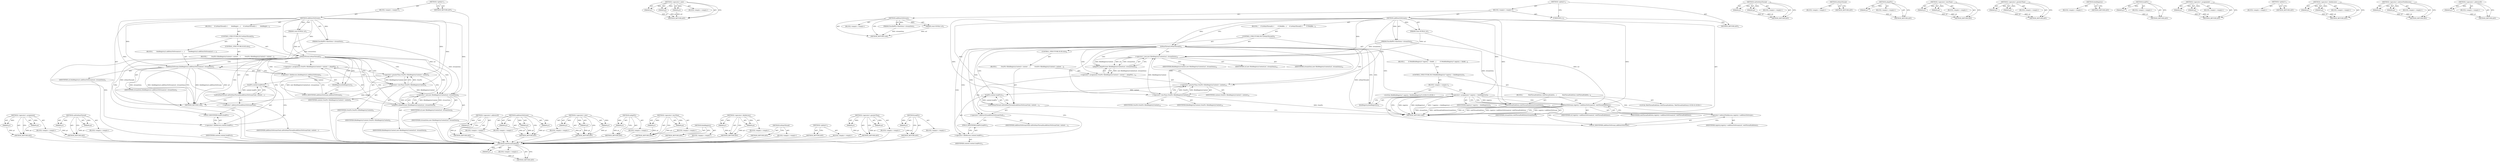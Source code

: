 digraph "&lt;operator&gt;.addressOf" {
vulnerable_79 [label=<(METHOD,&lt;operator&gt;.assignment)>];
vulnerable_80 [label=<(PARAM,p1)>];
vulnerable_81 [label=<(PARAM,p2)>];
vulnerable_82 [label=<(BLOCK,&lt;empty&gt;,&lt;empty&gt;)>];
vulnerable_83 [label=<(METHOD_RETURN,ANY)>];
vulnerable_104 [label=<(METHOD,callOnMainThread)>];
vulnerable_105 [label=<(PARAM,p1)>];
vulnerable_106 [label=<(PARAM,p2)>];
vulnerable_107 [label=<(BLOCK,&lt;empty&gt;,&lt;empty&gt;)>];
vulnerable_108 [label=<(METHOD_RETURN,ANY)>];
vulnerable_6 [label=<(METHOD,&lt;global&gt;)<SUB>1</SUB>>];
vulnerable_7 [label=<(BLOCK,&lt;empty&gt;,&lt;empty&gt;)<SUB>1</SUB>>];
vulnerable_8 [label=<(METHOD,addDataToStream)<SUB>1</SUB>>];
vulnerable_9 [label=<(PARAM,const KURL&amp; url)<SUB>1</SUB>>];
vulnerable_10 [label=<(PARAM,PassRefPtr&lt;RawData&gt; streamData)<SUB>1</SUB>>];
vulnerable_11 [label=<(BLOCK,{
     if (isMainThread()) {
        blobRegist...,{
     if (isMainThread()) {
        blobRegist...)<SUB>2</SUB>>];
vulnerable_12 [label=<(CONTROL_STRUCTURE,IF,if (isMainThread()))<SUB>3</SUB>>];
vulnerable_13 [label=<(isMainThread,isMainThread())<SUB>3</SUB>>];
vulnerable_14 [label=<(BLOCK,{
        blobRegistry().addDataToStream(url, s...,{
        blobRegistry().addDataToStream(url, s...)<SUB>3</SUB>>];
vulnerable_15 [label=<(addDataToStream,blobRegistry().addDataToStream(url, streamData))<SUB>4</SUB>>];
vulnerable_16 [label=<(&lt;operator&gt;.fieldAccess,blobRegistry().addDataToStream)<SUB>4</SUB>>];
vulnerable_17 [label=<(blobRegistry,blobRegistry())<SUB>4</SUB>>];
vulnerable_18 [label=<(FIELD_IDENTIFIER,addDataToStream,addDataToStream)<SUB>4</SUB>>];
vulnerable_19 [label=<(IDENTIFIER,url,blobRegistry().addDataToStream(url, streamData))<SUB>4</SUB>>];
vulnerable_20 [label=<(IDENTIFIER,streamData,blobRegistry().addDataToStream(url, streamData))<SUB>4</SUB>>];
vulnerable_21 [label=<(CONTROL_STRUCTURE,ELSE,else)<SUB>5</SUB>>];
vulnerable_22 [label=<(BLOCK,{
         OwnPtr&lt;BlobRegistryContext&gt; context ...,{
         OwnPtr&lt;BlobRegistryContext&gt; context ...)<SUB>5</SUB>>];
vulnerable_23 [label=<(&lt;operator&gt;.assignment,OwnPtr&lt;BlobRegistryContext&gt; context = adoptPtr(...)<SUB>6</SUB>>];
vulnerable_24 [label=<(&lt;operator&gt;.greaterThan,OwnPtr&lt;BlobRegistryContext&gt; context)<SUB>6</SUB>>];
vulnerable_25 [label=<(&lt;operator&gt;.lessThan,OwnPtr&lt;BlobRegistryContext)<SUB>6</SUB>>];
vulnerable_26 [label=<(IDENTIFIER,OwnPtr,OwnPtr&lt;BlobRegistryContext)<SUB>6</SUB>>];
vulnerable_27 [label=<(IDENTIFIER,BlobRegistryContext,OwnPtr&lt;BlobRegistryContext)<SUB>6</SUB>>];
vulnerable_28 [label=<(IDENTIFIER,context,OwnPtr&lt;BlobRegistryContext&gt; context)<SUB>6</SUB>>];
vulnerable_29 [label=<(adoptPtr,adoptPtr(new BlobRegistryContext(url, streamData)))<SUB>6</SUB>>];
vulnerable_30 [label=<(&lt;operator&gt;.new,new BlobRegistryContext(url, streamData))<SUB>6</SUB>>];
vulnerable_31 [label=<(IDENTIFIER,BlobRegistryContext,new BlobRegistryContext(url, streamData))<SUB>6</SUB>>];
vulnerable_32 [label=<(IDENTIFIER,url,new BlobRegistryContext(url, streamData))<SUB>6</SUB>>];
vulnerable_33 [label=<(IDENTIFIER,streamData,new BlobRegistryContext(url, streamData))<SUB>6</SUB>>];
vulnerable_34 [label=<(callOnMainThread,callOnMainThread(&amp;addDataToStreamTask, context....)<SUB>7</SUB>>];
vulnerable_35 [label=<(&lt;operator&gt;.addressOf,&amp;addDataToStreamTask)<SUB>7</SUB>>];
vulnerable_36 [label=<(IDENTIFIER,addDataToStreamTask,callOnMainThread(&amp;addDataToStreamTask, context....)<SUB>7</SUB>>];
vulnerable_37 [label=<(leakPtr,context.leakPtr())<SUB>7</SUB>>];
vulnerable_38 [label=<(&lt;operator&gt;.fieldAccess,context.leakPtr)<SUB>7</SUB>>];
vulnerable_39 [label=<(IDENTIFIER,context,context.leakPtr())<SUB>7</SUB>>];
vulnerable_40 [label=<(FIELD_IDENTIFIER,leakPtr,leakPtr)<SUB>7</SUB>>];
vulnerable_41 [label=<(METHOD_RETURN,void)<SUB>1</SUB>>];
vulnerable_43 [label=<(METHOD_RETURN,ANY)<SUB>1</SUB>>];
vulnerable_109 [label=<(METHOD,&lt;operator&gt;.addressOf)>];
vulnerable_110 [label=<(PARAM,p1)>];
vulnerable_111 [label=<(BLOCK,&lt;empty&gt;,&lt;empty&gt;)>];
vulnerable_112 [label=<(METHOD_RETURN,ANY)>];
vulnerable_65 [label=<(METHOD,addDataToStream)>];
vulnerable_66 [label=<(PARAM,p1)>];
vulnerable_67 [label=<(PARAM,p2)>];
vulnerable_68 [label=<(PARAM,p3)>];
vulnerable_69 [label=<(BLOCK,&lt;empty&gt;,&lt;empty&gt;)>];
vulnerable_70 [label=<(METHOD_RETURN,ANY)>];
vulnerable_98 [label=<(METHOD,&lt;operator&gt;.new)>];
vulnerable_99 [label=<(PARAM,p1)>];
vulnerable_100 [label=<(PARAM,p2)>];
vulnerable_101 [label=<(PARAM,p3)>];
vulnerable_102 [label=<(BLOCK,&lt;empty&gt;,&lt;empty&gt;)>];
vulnerable_103 [label=<(METHOD_RETURN,ANY)>];
vulnerable_94 [label=<(METHOD,adoptPtr)>];
vulnerable_95 [label=<(PARAM,p1)>];
vulnerable_96 [label=<(BLOCK,&lt;empty&gt;,&lt;empty&gt;)>];
vulnerable_97 [label=<(METHOD_RETURN,ANY)>];
vulnerable_89 [label=<(METHOD,&lt;operator&gt;.lessThan)>];
vulnerable_90 [label=<(PARAM,p1)>];
vulnerable_91 [label=<(PARAM,p2)>];
vulnerable_92 [label=<(BLOCK,&lt;empty&gt;,&lt;empty&gt;)>];
vulnerable_93 [label=<(METHOD_RETURN,ANY)>];
vulnerable_76 [label=<(METHOD,blobRegistry)>];
vulnerable_77 [label=<(BLOCK,&lt;empty&gt;,&lt;empty&gt;)>];
vulnerable_78 [label=<(METHOD_RETURN,ANY)>];
vulnerable_71 [label=<(METHOD,&lt;operator&gt;.fieldAccess)>];
vulnerable_72 [label=<(PARAM,p1)>];
vulnerable_73 [label=<(PARAM,p2)>];
vulnerable_74 [label=<(BLOCK,&lt;empty&gt;,&lt;empty&gt;)>];
vulnerable_75 [label=<(METHOD_RETURN,ANY)>];
vulnerable_62 [label=<(METHOD,isMainThread)>];
vulnerable_63 [label=<(BLOCK,&lt;empty&gt;,&lt;empty&gt;)>];
vulnerable_64 [label=<(METHOD_RETURN,ANY)>];
vulnerable_56 [label=<(METHOD,&lt;global&gt;)<SUB>1</SUB>>];
vulnerable_57 [label=<(BLOCK,&lt;empty&gt;,&lt;empty&gt;)>];
vulnerable_58 [label=<(METHOD_RETURN,ANY)>];
vulnerable_84 [label=<(METHOD,&lt;operator&gt;.greaterThan)>];
vulnerable_85 [label=<(PARAM,p1)>];
vulnerable_86 [label=<(PARAM,p2)>];
vulnerable_87 [label=<(BLOCK,&lt;empty&gt;,&lt;empty&gt;)>];
vulnerable_88 [label=<(METHOD_RETURN,ANY)>];
vulnerable_113 [label=<(METHOD,leakPtr)>];
vulnerable_114 [label=<(PARAM,p1)>];
vulnerable_115 [label=<(BLOCK,&lt;empty&gt;,&lt;empty&gt;)>];
vulnerable_116 [label=<(METHOD_RETURN,ANY)>];
fixed_94 [label=<(METHOD,webThreadSafeData)>];
fixed_95 [label=<(PARAM,p1)>];
fixed_96 [label=<(BLOCK,&lt;empty&gt;,&lt;empty&gt;)>];
fixed_97 [label=<(METHOD_RETURN,ANY)>];
fixed_117 [label=<(METHOD,&lt;operator&gt;.new)>];
fixed_118 [label=<(PARAM,p1)>];
fixed_119 [label=<(PARAM,p2)>];
fixed_120 [label=<(PARAM,p3)>];
fixed_121 [label=<(BLOCK,&lt;empty&gt;,&lt;empty&gt;)>];
fixed_122 [label=<(METHOD_RETURN,ANY)>];
fixed_6 [label=<(METHOD,&lt;global&gt;)<SUB>1</SUB>>];
fixed_7 [label=<(BLOCK,&lt;empty&gt;,&lt;empty&gt;)<SUB>1</SUB>>];
fixed_8 [label=<(METHOD,addDataToStream)<SUB>1</SUB>>];
fixed_9 [label=<(PARAM,const KURL&amp; url)<SUB>1</SUB>>];
fixed_10 [label=<(PARAM,PassRefPtr&lt;RawData&gt; streamData)<SUB>1</SUB>>];
fixed_11 [label=<(BLOCK,&lt;empty&gt;,&lt;empty&gt;)>];
fixed_12 [label=<(METHOD_RETURN,void)<SUB>1</SUB>>];
fixed_14 [label=<(UNKNOWN,),))<SUB>1</SUB>>];
fixed_15 [label=<(METHOD,addDataToStream)<SUB>2</SUB>>];
fixed_16 [label=<(PARAM,const KURL&amp; url)<SUB>2</SUB>>];
fixed_17 [label=<(PARAM,PassRefPtr&lt;RawData&gt; streamData)<SUB>2</SUB>>];
fixed_18 [label=<(BLOCK,{
     if (isMainThread()) {
        if (WebBlo...,{
     if (isMainThread()) {
        if (WebBlo...)<SUB>3</SUB>>];
fixed_19 [label=<(CONTROL_STRUCTURE,IF,if (isMainThread()))<SUB>4</SUB>>];
fixed_20 [label=<(isMainThread,isMainThread())<SUB>4</SUB>>];
fixed_21 [label=<(BLOCK,{
        if (WebBlobRegistry* registry = blobR...,{
        if (WebBlobRegistry* registry = blobR...)<SUB>4</SUB>>];
fixed_22 [label=<(CONTROL_STRUCTURE,IF,if (WebBlobRegistry* registry = blobRegistry()))<SUB>5</SUB>>];
fixed_23 [label=<(BLOCK,&lt;empty&gt;,&lt;empty&gt;)<SUB>5</SUB>>];
fixed_24 [label="<(LOCAL,WebBlobRegistry* registry: WebBlobRegistry*)<SUB>5</SUB>>"];
fixed_25 [label=<(&lt;operator&gt;.assignment,* registry = blobRegistry())<SUB>5</SUB>>];
fixed_26 [label=<(IDENTIFIER,registry,* registry = blobRegistry())<SUB>5</SUB>>];
fixed_27 [label=<(blobRegistry,blobRegistry())<SUB>5</SUB>>];
fixed_28 [label=<(BLOCK,{
            WebThreadSafeData webThreadSafeDa...,{
            WebThreadSafeData webThreadSafeDa...)<SUB>5</SUB>>];
fixed_29 [label="<(LOCAL,WebThreadSafeData webThreadSafeData: WebThreadSafeData)<SUB>6</SUB>>"];
fixed_30 [label=<(webThreadSafeData,webThreadSafeData(streamData))<SUB>6</SUB>>];
fixed_31 [label=<(IDENTIFIER,streamData,webThreadSafeData(streamData))<SUB>6</SUB>>];
fixed_32 [label=<(addDataToStream,registry-&gt;addDataToStream(url, webThreadSafeData))<SUB>7</SUB>>];
fixed_33 [label=<(&lt;operator&gt;.indirectFieldAccess,registry-&gt;addDataToStream)<SUB>7</SUB>>];
fixed_34 [label=<(IDENTIFIER,registry,registry-&gt;addDataToStream(url, webThreadSafeData))<SUB>7</SUB>>];
fixed_35 [label=<(FIELD_IDENTIFIER,addDataToStream,addDataToStream)<SUB>7</SUB>>];
fixed_36 [label=<(IDENTIFIER,url,registry-&gt;addDataToStream(url, webThreadSafeData))<SUB>7</SUB>>];
fixed_37 [label=<(IDENTIFIER,webThreadSafeData,registry-&gt;addDataToStream(url, webThreadSafeData))<SUB>7</SUB>>];
fixed_38 [label=<(CONTROL_STRUCTURE,ELSE,else)<SUB>9</SUB>>];
fixed_39 [label=<(BLOCK,{
         OwnPtr&lt;BlobRegistryContext&gt; context ...,{
         OwnPtr&lt;BlobRegistryContext&gt; context ...)<SUB>9</SUB>>];
fixed_40 [label=<(&lt;operator&gt;.assignment,OwnPtr&lt;BlobRegistryContext&gt; context = adoptPtr(...)<SUB>10</SUB>>];
fixed_41 [label=<(&lt;operator&gt;.greaterThan,OwnPtr&lt;BlobRegistryContext&gt; context)<SUB>10</SUB>>];
fixed_42 [label=<(&lt;operator&gt;.lessThan,OwnPtr&lt;BlobRegistryContext)<SUB>10</SUB>>];
fixed_43 [label=<(IDENTIFIER,OwnPtr,OwnPtr&lt;BlobRegistryContext)<SUB>10</SUB>>];
fixed_44 [label=<(IDENTIFIER,BlobRegistryContext,OwnPtr&lt;BlobRegistryContext)<SUB>10</SUB>>];
fixed_45 [label=<(IDENTIFIER,context,OwnPtr&lt;BlobRegistryContext&gt; context)<SUB>10</SUB>>];
fixed_46 [label=<(adoptPtr,adoptPtr(new BlobRegistryContext(url, streamData)))<SUB>10</SUB>>];
fixed_47 [label=<(&lt;operator&gt;.new,new BlobRegistryContext(url, streamData))<SUB>10</SUB>>];
fixed_48 [label=<(IDENTIFIER,BlobRegistryContext,new BlobRegistryContext(url, streamData))<SUB>10</SUB>>];
fixed_49 [label=<(IDENTIFIER,url,new BlobRegistryContext(url, streamData))<SUB>10</SUB>>];
fixed_50 [label=<(IDENTIFIER,streamData,new BlobRegistryContext(url, streamData))<SUB>10</SUB>>];
fixed_51 [label=<(callOnMainThread,callOnMainThread(&amp;addDataToStreamTask, context....)<SUB>11</SUB>>];
fixed_52 [label=<(&lt;operator&gt;.addressOf,&amp;addDataToStreamTask)<SUB>11</SUB>>];
fixed_53 [label=<(IDENTIFIER,addDataToStreamTask,callOnMainThread(&amp;addDataToStreamTask, context....)<SUB>11</SUB>>];
fixed_54 [label=<(leakPtr,context.leakPtr())<SUB>11</SUB>>];
fixed_55 [label=<(&lt;operator&gt;.fieldAccess,context.leakPtr)<SUB>11</SUB>>];
fixed_56 [label=<(IDENTIFIER,context,context.leakPtr())<SUB>11</SUB>>];
fixed_57 [label=<(FIELD_IDENTIFIER,leakPtr,leakPtr)<SUB>11</SUB>>];
fixed_58 [label=<(METHOD_RETURN,void)<SUB>2</SUB>>];
fixed_60 [label=<(METHOD_RETURN,ANY)<SUB>1</SUB>>];
fixed_123 [label=<(METHOD,callOnMainThread)>];
fixed_124 [label=<(PARAM,p1)>];
fixed_125 [label=<(PARAM,p2)>];
fixed_126 [label=<(BLOCK,&lt;empty&gt;,&lt;empty&gt;)>];
fixed_127 [label=<(METHOD_RETURN,ANY)>];
fixed_83 [label=<(METHOD,isMainThread)>];
fixed_84 [label=<(BLOCK,&lt;empty&gt;,&lt;empty&gt;)>];
fixed_85 [label=<(METHOD_RETURN,ANY)>];
fixed_113 [label=<(METHOD,adoptPtr)>];
fixed_114 [label=<(PARAM,p1)>];
fixed_115 [label=<(BLOCK,&lt;empty&gt;,&lt;empty&gt;)>];
fixed_116 [label=<(METHOD_RETURN,ANY)>];
fixed_108 [label=<(METHOD,&lt;operator&gt;.lessThan)>];
fixed_109 [label=<(PARAM,p1)>];
fixed_110 [label=<(PARAM,p2)>];
fixed_111 [label=<(BLOCK,&lt;empty&gt;,&lt;empty&gt;)>];
fixed_112 [label=<(METHOD_RETURN,ANY)>];
fixed_103 [label=<(METHOD,&lt;operator&gt;.greaterThan)>];
fixed_104 [label=<(PARAM,p1)>];
fixed_105 [label=<(PARAM,p2)>];
fixed_106 [label=<(BLOCK,&lt;empty&gt;,&lt;empty&gt;)>];
fixed_107 [label=<(METHOD_RETURN,ANY)>];
fixed_91 [label=<(METHOD,blobRegistry)>];
fixed_92 [label=<(BLOCK,&lt;empty&gt;,&lt;empty&gt;)>];
fixed_93 [label=<(METHOD_RETURN,ANY)>];
fixed_132 [label=<(METHOD,leakPtr)>];
fixed_133 [label=<(PARAM,p1)>];
fixed_134 [label=<(BLOCK,&lt;empty&gt;,&lt;empty&gt;)>];
fixed_135 [label=<(METHOD_RETURN,ANY)>];
fixed_86 [label=<(METHOD,&lt;operator&gt;.assignment)>];
fixed_87 [label=<(PARAM,p1)>];
fixed_88 [label=<(PARAM,p2)>];
fixed_89 [label=<(BLOCK,&lt;empty&gt;,&lt;empty&gt;)>];
fixed_90 [label=<(METHOD_RETURN,ANY)>];
fixed_77 [label=<(METHOD,&lt;global&gt;)<SUB>1</SUB>>];
fixed_78 [label=<(BLOCK,&lt;empty&gt;,&lt;empty&gt;)>];
fixed_79 [label=<(METHOD_RETURN,ANY)>];
fixed_136 [label=<(METHOD,&lt;operator&gt;.fieldAccess)>];
fixed_137 [label=<(PARAM,p1)>];
fixed_138 [label=<(PARAM,p2)>];
fixed_139 [label=<(BLOCK,&lt;empty&gt;,&lt;empty&gt;)>];
fixed_140 [label=<(METHOD_RETURN,ANY)>];
fixed_98 [label=<(METHOD,&lt;operator&gt;.indirectFieldAccess)>];
fixed_99 [label=<(PARAM,p1)>];
fixed_100 [label=<(PARAM,p2)>];
fixed_101 [label=<(BLOCK,&lt;empty&gt;,&lt;empty&gt;)>];
fixed_102 [label=<(METHOD_RETURN,ANY)>];
fixed_128 [label=<(METHOD,&lt;operator&gt;.addressOf)>];
fixed_129 [label=<(PARAM,p1)>];
fixed_130 [label=<(BLOCK,&lt;empty&gt;,&lt;empty&gt;)>];
fixed_131 [label=<(METHOD_RETURN,ANY)>];
vulnerable_79 -> vulnerable_80  [key=0, label="AST: "];
vulnerable_79 -> vulnerable_80  [key=1, label="DDG: "];
vulnerable_79 -> vulnerable_82  [key=0, label="AST: "];
vulnerable_79 -> vulnerable_81  [key=0, label="AST: "];
vulnerable_79 -> vulnerable_81  [key=1, label="DDG: "];
vulnerable_79 -> vulnerable_83  [key=0, label="AST: "];
vulnerable_79 -> vulnerable_83  [key=1, label="CFG: "];
vulnerable_80 -> vulnerable_83  [key=0, label="DDG: p1"];
vulnerable_81 -> vulnerable_83  [key=0, label="DDG: p2"];
vulnerable_82 -> fixed_94  [key=0];
vulnerable_83 -> fixed_94  [key=0];
vulnerable_104 -> vulnerable_105  [key=0, label="AST: "];
vulnerable_104 -> vulnerable_105  [key=1, label="DDG: "];
vulnerable_104 -> vulnerable_107  [key=0, label="AST: "];
vulnerable_104 -> vulnerable_106  [key=0, label="AST: "];
vulnerable_104 -> vulnerable_106  [key=1, label="DDG: "];
vulnerable_104 -> vulnerable_108  [key=0, label="AST: "];
vulnerable_104 -> vulnerable_108  [key=1, label="CFG: "];
vulnerable_105 -> vulnerable_108  [key=0, label="DDG: p1"];
vulnerable_106 -> vulnerable_108  [key=0, label="DDG: p2"];
vulnerable_107 -> fixed_94  [key=0];
vulnerable_108 -> fixed_94  [key=0];
vulnerable_6 -> vulnerable_7  [key=0, label="AST: "];
vulnerable_6 -> vulnerable_43  [key=0, label="AST: "];
vulnerable_6 -> vulnerable_43  [key=1, label="CFG: "];
vulnerable_7 -> vulnerable_8  [key=0, label="AST: "];
vulnerable_8 -> vulnerable_9  [key=0, label="AST: "];
vulnerable_8 -> vulnerable_9  [key=1, label="DDG: "];
vulnerable_8 -> vulnerable_10  [key=0, label="AST: "];
vulnerable_8 -> vulnerable_10  [key=1, label="DDG: "];
vulnerable_8 -> vulnerable_11  [key=0, label="AST: "];
vulnerable_8 -> vulnerable_41  [key=0, label="AST: "];
vulnerable_8 -> vulnerable_13  [key=0, label="CFG: "];
vulnerable_8 -> vulnerable_13  [key=1, label="DDG: "];
vulnerable_8 -> vulnerable_15  [key=0, label="DDG: "];
vulnerable_8 -> vulnerable_34  [key=0, label="DDG: "];
vulnerable_8 -> vulnerable_24  [key=0, label="DDG: "];
vulnerable_8 -> vulnerable_25  [key=0, label="DDG: "];
vulnerable_8 -> vulnerable_30  [key=0, label="DDG: "];
vulnerable_9 -> vulnerable_15  [key=0, label="DDG: url"];
vulnerable_9 -> vulnerable_30  [key=0, label="DDG: url"];
vulnerable_10 -> vulnerable_15  [key=0, label="DDG: streamData"];
vulnerable_10 -> vulnerable_30  [key=0, label="DDG: streamData"];
vulnerable_11 -> vulnerable_12  [key=0, label="AST: "];
vulnerable_12 -> vulnerable_13  [key=0, label="AST: "];
vulnerable_12 -> vulnerable_14  [key=0, label="AST: "];
vulnerable_12 -> vulnerable_21  [key=0, label="AST: "];
vulnerable_13 -> vulnerable_17  [key=0, label="CFG: "];
vulnerable_13 -> vulnerable_17  [key=1, label="CDG: "];
vulnerable_13 -> vulnerable_25  [key=0, label="CFG: "];
vulnerable_13 -> vulnerable_25  [key=1, label="CDG: "];
vulnerable_13 -> vulnerable_41  [key=0, label="DDG: isMainThread()"];
vulnerable_13 -> vulnerable_24  [key=0, label="CDG: "];
vulnerable_13 -> vulnerable_16  [key=0, label="CDG: "];
vulnerable_13 -> vulnerable_15  [key=0, label="CDG: "];
vulnerable_13 -> vulnerable_30  [key=0, label="CDG: "];
vulnerable_13 -> vulnerable_34  [key=0, label="CDG: "];
vulnerable_13 -> vulnerable_23  [key=0, label="CDG: "];
vulnerable_13 -> vulnerable_37  [key=0, label="CDG: "];
vulnerable_13 -> vulnerable_38  [key=0, label="CDG: "];
vulnerable_13 -> vulnerable_40  [key=0, label="CDG: "];
vulnerable_13 -> vulnerable_29  [key=0, label="CDG: "];
vulnerable_13 -> vulnerable_18  [key=0, label="CDG: "];
vulnerable_13 -> vulnerable_35  [key=0, label="CDG: "];
vulnerable_14 -> vulnerable_15  [key=0, label="AST: "];
vulnerable_15 -> vulnerable_16  [key=0, label="AST: "];
vulnerable_15 -> vulnerable_19  [key=0, label="AST: "];
vulnerable_15 -> vulnerable_20  [key=0, label="AST: "];
vulnerable_15 -> vulnerable_41  [key=0, label="CFG: "];
vulnerable_15 -> vulnerable_41  [key=1, label="DDG: blobRegistry().addDataToStream"];
vulnerable_15 -> vulnerable_41  [key=2, label="DDG: url"];
vulnerable_15 -> vulnerable_41  [key=3, label="DDG: streamData"];
vulnerable_15 -> vulnerable_41  [key=4, label="DDG: blobRegistry().addDataToStream(url, streamData)"];
vulnerable_16 -> vulnerable_17  [key=0, label="AST: "];
vulnerable_16 -> vulnerable_18  [key=0, label="AST: "];
vulnerable_16 -> vulnerable_15  [key=0, label="CFG: "];
vulnerable_17 -> vulnerable_18  [key=0, label="CFG: "];
vulnerable_18 -> vulnerable_16  [key=0, label="CFG: "];
vulnerable_19 -> fixed_94  [key=0];
vulnerable_20 -> fixed_94  [key=0];
vulnerable_21 -> vulnerable_22  [key=0, label="AST: "];
vulnerable_22 -> vulnerable_23  [key=0, label="AST: "];
vulnerable_22 -> vulnerable_34  [key=0, label="AST: "];
vulnerable_23 -> vulnerable_24  [key=0, label="AST: "];
vulnerable_23 -> vulnerable_29  [key=0, label="AST: "];
vulnerable_23 -> vulnerable_35  [key=0, label="CFG: "];
vulnerable_24 -> vulnerable_25  [key=0, label="AST: "];
vulnerable_24 -> vulnerable_28  [key=0, label="AST: "];
vulnerable_24 -> vulnerable_30  [key=0, label="CFG: "];
vulnerable_24 -> vulnerable_37  [key=0, label="DDG: context"];
vulnerable_25 -> vulnerable_26  [key=0, label="AST: "];
vulnerable_25 -> vulnerable_27  [key=0, label="AST: "];
vulnerable_25 -> vulnerable_24  [key=0, label="CFG: "];
vulnerable_25 -> vulnerable_24  [key=1, label="DDG: OwnPtr"];
vulnerable_25 -> vulnerable_24  [key=2, label="DDG: BlobRegistryContext"];
vulnerable_25 -> vulnerable_41  [key=0, label="DDG: OwnPtr"];
vulnerable_25 -> vulnerable_30  [key=0, label="DDG: BlobRegistryContext"];
vulnerable_26 -> fixed_94  [key=0];
vulnerable_27 -> fixed_94  [key=0];
vulnerable_28 -> fixed_94  [key=0];
vulnerable_29 -> vulnerable_30  [key=0, label="AST: "];
vulnerable_29 -> vulnerable_23  [key=0, label="CFG: "];
vulnerable_29 -> vulnerable_23  [key=1, label="DDG: new BlobRegistryContext(url, streamData)"];
vulnerable_30 -> vulnerable_31  [key=0, label="AST: "];
vulnerable_30 -> vulnerable_32  [key=0, label="AST: "];
vulnerable_30 -> vulnerable_33  [key=0, label="AST: "];
vulnerable_30 -> vulnerable_29  [key=0, label="CFG: "];
vulnerable_30 -> vulnerable_29  [key=1, label="DDG: BlobRegistryContext"];
vulnerable_30 -> vulnerable_29  [key=2, label="DDG: url"];
vulnerable_30 -> vulnerable_29  [key=3, label="DDG: streamData"];
vulnerable_31 -> fixed_94  [key=0];
vulnerable_32 -> fixed_94  [key=0];
vulnerable_33 -> fixed_94  [key=0];
vulnerable_34 -> vulnerable_35  [key=0, label="AST: "];
vulnerable_34 -> vulnerable_37  [key=0, label="AST: "];
vulnerable_34 -> vulnerable_41  [key=0, label="CFG: "];
vulnerable_35 -> vulnerable_36  [key=0, label="AST: "];
vulnerable_35 -> vulnerable_40  [key=0, label="CFG: "];
vulnerable_36 -> fixed_94  [key=0];
vulnerable_37 -> vulnerable_38  [key=0, label="AST: "];
vulnerable_37 -> vulnerable_34  [key=0, label="CFG: "];
vulnerable_37 -> vulnerable_34  [key=1, label="DDG: context.leakPtr"];
vulnerable_38 -> vulnerable_39  [key=0, label="AST: "];
vulnerable_38 -> vulnerable_40  [key=0, label="AST: "];
vulnerable_38 -> vulnerable_37  [key=0, label="CFG: "];
vulnerable_39 -> fixed_94  [key=0];
vulnerable_40 -> vulnerable_38  [key=0, label="CFG: "];
vulnerable_41 -> fixed_94  [key=0];
vulnerable_43 -> fixed_94  [key=0];
vulnerable_109 -> vulnerable_110  [key=0, label="AST: "];
vulnerable_109 -> vulnerable_110  [key=1, label="DDG: "];
vulnerable_109 -> vulnerable_111  [key=0, label="AST: "];
vulnerable_109 -> vulnerable_112  [key=0, label="AST: "];
vulnerable_109 -> vulnerable_112  [key=1, label="CFG: "];
vulnerable_110 -> vulnerable_112  [key=0, label="DDG: p1"];
vulnerable_111 -> fixed_94  [key=0];
vulnerable_112 -> fixed_94  [key=0];
vulnerable_65 -> vulnerable_66  [key=0, label="AST: "];
vulnerable_65 -> vulnerable_66  [key=1, label="DDG: "];
vulnerable_65 -> vulnerable_69  [key=0, label="AST: "];
vulnerable_65 -> vulnerable_67  [key=0, label="AST: "];
vulnerable_65 -> vulnerable_67  [key=1, label="DDG: "];
vulnerable_65 -> vulnerable_70  [key=0, label="AST: "];
vulnerable_65 -> vulnerable_70  [key=1, label="CFG: "];
vulnerable_65 -> vulnerable_68  [key=0, label="AST: "];
vulnerable_65 -> vulnerable_68  [key=1, label="DDG: "];
vulnerable_66 -> vulnerable_70  [key=0, label="DDG: p1"];
vulnerable_67 -> vulnerable_70  [key=0, label="DDG: p2"];
vulnerable_68 -> vulnerable_70  [key=0, label="DDG: p3"];
vulnerable_69 -> fixed_94  [key=0];
vulnerable_70 -> fixed_94  [key=0];
vulnerable_98 -> vulnerable_99  [key=0, label="AST: "];
vulnerable_98 -> vulnerable_99  [key=1, label="DDG: "];
vulnerable_98 -> vulnerable_102  [key=0, label="AST: "];
vulnerable_98 -> vulnerable_100  [key=0, label="AST: "];
vulnerable_98 -> vulnerable_100  [key=1, label="DDG: "];
vulnerable_98 -> vulnerable_103  [key=0, label="AST: "];
vulnerable_98 -> vulnerable_103  [key=1, label="CFG: "];
vulnerable_98 -> vulnerable_101  [key=0, label="AST: "];
vulnerable_98 -> vulnerable_101  [key=1, label="DDG: "];
vulnerable_99 -> vulnerable_103  [key=0, label="DDG: p1"];
vulnerable_100 -> vulnerable_103  [key=0, label="DDG: p2"];
vulnerable_101 -> vulnerable_103  [key=0, label="DDG: p3"];
vulnerable_102 -> fixed_94  [key=0];
vulnerable_103 -> fixed_94  [key=0];
vulnerable_94 -> vulnerable_95  [key=0, label="AST: "];
vulnerable_94 -> vulnerable_95  [key=1, label="DDG: "];
vulnerable_94 -> vulnerable_96  [key=0, label="AST: "];
vulnerable_94 -> vulnerable_97  [key=0, label="AST: "];
vulnerable_94 -> vulnerable_97  [key=1, label="CFG: "];
vulnerable_95 -> vulnerable_97  [key=0, label="DDG: p1"];
vulnerable_96 -> fixed_94  [key=0];
vulnerable_97 -> fixed_94  [key=0];
vulnerable_89 -> vulnerable_90  [key=0, label="AST: "];
vulnerable_89 -> vulnerable_90  [key=1, label="DDG: "];
vulnerable_89 -> vulnerable_92  [key=0, label="AST: "];
vulnerable_89 -> vulnerable_91  [key=0, label="AST: "];
vulnerable_89 -> vulnerable_91  [key=1, label="DDG: "];
vulnerable_89 -> vulnerable_93  [key=0, label="AST: "];
vulnerable_89 -> vulnerable_93  [key=1, label="CFG: "];
vulnerable_90 -> vulnerable_93  [key=0, label="DDG: p1"];
vulnerable_91 -> vulnerable_93  [key=0, label="DDG: p2"];
vulnerable_92 -> fixed_94  [key=0];
vulnerable_93 -> fixed_94  [key=0];
vulnerable_76 -> vulnerable_77  [key=0, label="AST: "];
vulnerable_76 -> vulnerable_78  [key=0, label="AST: "];
vulnerable_76 -> vulnerable_78  [key=1, label="CFG: "];
vulnerable_77 -> fixed_94  [key=0];
vulnerable_78 -> fixed_94  [key=0];
vulnerable_71 -> vulnerable_72  [key=0, label="AST: "];
vulnerable_71 -> vulnerable_72  [key=1, label="DDG: "];
vulnerable_71 -> vulnerable_74  [key=0, label="AST: "];
vulnerable_71 -> vulnerable_73  [key=0, label="AST: "];
vulnerable_71 -> vulnerable_73  [key=1, label="DDG: "];
vulnerable_71 -> vulnerable_75  [key=0, label="AST: "];
vulnerable_71 -> vulnerable_75  [key=1, label="CFG: "];
vulnerable_72 -> vulnerable_75  [key=0, label="DDG: p1"];
vulnerable_73 -> vulnerable_75  [key=0, label="DDG: p2"];
vulnerable_74 -> fixed_94  [key=0];
vulnerable_75 -> fixed_94  [key=0];
vulnerable_62 -> vulnerable_63  [key=0, label="AST: "];
vulnerable_62 -> vulnerable_64  [key=0, label="AST: "];
vulnerable_62 -> vulnerable_64  [key=1, label="CFG: "];
vulnerable_63 -> fixed_94  [key=0];
vulnerable_64 -> fixed_94  [key=0];
vulnerable_56 -> vulnerable_57  [key=0, label="AST: "];
vulnerable_56 -> vulnerable_58  [key=0, label="AST: "];
vulnerable_56 -> vulnerable_58  [key=1, label="CFG: "];
vulnerable_57 -> fixed_94  [key=0];
vulnerable_58 -> fixed_94  [key=0];
vulnerable_84 -> vulnerable_85  [key=0, label="AST: "];
vulnerable_84 -> vulnerable_85  [key=1, label="DDG: "];
vulnerable_84 -> vulnerable_87  [key=0, label="AST: "];
vulnerable_84 -> vulnerable_86  [key=0, label="AST: "];
vulnerable_84 -> vulnerable_86  [key=1, label="DDG: "];
vulnerable_84 -> vulnerable_88  [key=0, label="AST: "];
vulnerable_84 -> vulnerable_88  [key=1, label="CFG: "];
vulnerable_85 -> vulnerable_88  [key=0, label="DDG: p1"];
vulnerable_86 -> vulnerable_88  [key=0, label="DDG: p2"];
vulnerable_87 -> fixed_94  [key=0];
vulnerable_88 -> fixed_94  [key=0];
vulnerable_113 -> vulnerable_114  [key=0, label="AST: "];
vulnerable_113 -> vulnerable_114  [key=1, label="DDG: "];
vulnerable_113 -> vulnerable_115  [key=0, label="AST: "];
vulnerable_113 -> vulnerable_116  [key=0, label="AST: "];
vulnerable_113 -> vulnerable_116  [key=1, label="CFG: "];
vulnerable_114 -> vulnerable_116  [key=0, label="DDG: p1"];
vulnerable_115 -> fixed_94  [key=0];
vulnerable_116 -> fixed_94  [key=0];
fixed_94 -> fixed_95  [key=0, label="AST: "];
fixed_94 -> fixed_95  [key=1, label="DDG: "];
fixed_94 -> fixed_96  [key=0, label="AST: "];
fixed_94 -> fixed_97  [key=0, label="AST: "];
fixed_94 -> fixed_97  [key=1, label="CFG: "];
fixed_95 -> fixed_97  [key=0, label="DDG: p1"];
fixed_117 -> fixed_118  [key=0, label="AST: "];
fixed_117 -> fixed_118  [key=1, label="DDG: "];
fixed_117 -> fixed_121  [key=0, label="AST: "];
fixed_117 -> fixed_119  [key=0, label="AST: "];
fixed_117 -> fixed_119  [key=1, label="DDG: "];
fixed_117 -> fixed_122  [key=0, label="AST: "];
fixed_117 -> fixed_122  [key=1, label="CFG: "];
fixed_117 -> fixed_120  [key=0, label="AST: "];
fixed_117 -> fixed_120  [key=1, label="DDG: "];
fixed_118 -> fixed_122  [key=0, label="DDG: p1"];
fixed_119 -> fixed_122  [key=0, label="DDG: p2"];
fixed_120 -> fixed_122  [key=0, label="DDG: p3"];
fixed_6 -> fixed_7  [key=0, label="AST: "];
fixed_6 -> fixed_60  [key=0, label="AST: "];
fixed_6 -> fixed_14  [key=0, label="CFG: "];
fixed_7 -> fixed_8  [key=0, label="AST: "];
fixed_7 -> fixed_14  [key=0, label="AST: "];
fixed_7 -> fixed_15  [key=0, label="AST: "];
fixed_8 -> fixed_9  [key=0, label="AST: "];
fixed_8 -> fixed_9  [key=1, label="DDG: "];
fixed_8 -> fixed_10  [key=0, label="AST: "];
fixed_8 -> fixed_10  [key=1, label="DDG: "];
fixed_8 -> fixed_11  [key=0, label="AST: "];
fixed_8 -> fixed_12  [key=0, label="AST: "];
fixed_8 -> fixed_12  [key=1, label="CFG: "];
fixed_9 -> fixed_12  [key=0, label="DDG: url"];
fixed_10 -> fixed_12  [key=0, label="DDG: streamData"];
fixed_14 -> fixed_60  [key=0, label="CFG: "];
fixed_15 -> fixed_16  [key=0, label="AST: "];
fixed_15 -> fixed_16  [key=1, label="DDG: "];
fixed_15 -> fixed_17  [key=0, label="AST: "];
fixed_15 -> fixed_17  [key=1, label="DDG: "];
fixed_15 -> fixed_18  [key=0, label="AST: "];
fixed_15 -> fixed_58  [key=0, label="AST: "];
fixed_15 -> fixed_20  [key=0, label="CFG: "];
fixed_15 -> fixed_20  [key=1, label="DDG: "];
fixed_15 -> fixed_25  [key=0, label="DDG: "];
fixed_15 -> fixed_51  [key=0, label="DDG: "];
fixed_15 -> fixed_30  [key=0, label="DDG: "];
fixed_15 -> fixed_32  [key=0, label="DDG: "];
fixed_15 -> fixed_41  [key=0, label="DDG: "];
fixed_15 -> fixed_42  [key=0, label="DDG: "];
fixed_15 -> fixed_47  [key=0, label="DDG: "];
fixed_16 -> fixed_32  [key=0, label="DDG: url"];
fixed_16 -> fixed_47  [key=0, label="DDG: url"];
fixed_17 -> fixed_30  [key=0, label="DDG: streamData"];
fixed_17 -> fixed_47  [key=0, label="DDG: streamData"];
fixed_18 -> fixed_19  [key=0, label="AST: "];
fixed_19 -> fixed_20  [key=0, label="AST: "];
fixed_19 -> fixed_21  [key=0, label="AST: "];
fixed_19 -> fixed_38  [key=0, label="AST: "];
fixed_20 -> fixed_27  [key=0, label="CFG: "];
fixed_20 -> fixed_27  [key=1, label="CDG: "];
fixed_20 -> fixed_42  [key=0, label="CFG: "];
fixed_20 -> fixed_42  [key=1, label="CDG: "];
fixed_20 -> fixed_58  [key=0, label="DDG: isMainThread()"];
fixed_20 -> fixed_47  [key=0, label="CDG: "];
fixed_20 -> fixed_51  [key=0, label="CDG: "];
fixed_20 -> fixed_57  [key=0, label="CDG: "];
fixed_20 -> fixed_52  [key=0, label="CDG: "];
fixed_20 -> fixed_46  [key=0, label="CDG: "];
fixed_20 -> fixed_25  [key=0, label="CDG: "];
fixed_20 -> fixed_41  [key=0, label="CDG: "];
fixed_20 -> fixed_40  [key=0, label="CDG: "];
fixed_20 -> fixed_55  [key=0, label="CDG: "];
fixed_20 -> fixed_54  [key=0, label="CDG: "];
fixed_21 -> fixed_22  [key=0, label="AST: "];
fixed_22 -> fixed_23  [key=0, label="AST: "];
fixed_22 -> fixed_28  [key=0, label="AST: "];
fixed_23 -> fixed_24  [key=0, label="AST: "];
fixed_23 -> fixed_25  [key=0, label="AST: "];
fixed_25 -> fixed_26  [key=0, label="AST: "];
fixed_25 -> fixed_27  [key=0, label="AST: "];
fixed_25 -> fixed_58  [key=0, label="CFG: "];
fixed_25 -> fixed_58  [key=1, label="DDG: registry"];
fixed_25 -> fixed_58  [key=2, label="DDG: blobRegistry()"];
fixed_25 -> fixed_58  [key=3, label="DDG: * registry = blobRegistry()"];
fixed_25 -> fixed_30  [key=0, label="CFG: "];
fixed_25 -> fixed_30  [key=1, label="CDG: "];
fixed_25 -> fixed_32  [key=0, label="DDG: registry"];
fixed_25 -> fixed_32  [key=1, label="CDG: "];
fixed_25 -> fixed_33  [key=0, label="CDG: "];
fixed_25 -> fixed_35  [key=0, label="CDG: "];
fixed_27 -> fixed_25  [key=0, label="CFG: "];
fixed_28 -> fixed_29  [key=0, label="AST: "];
fixed_28 -> fixed_30  [key=0, label="AST: "];
fixed_28 -> fixed_32  [key=0, label="AST: "];
fixed_30 -> fixed_31  [key=0, label="AST: "];
fixed_30 -> fixed_35  [key=0, label="CFG: "];
fixed_30 -> fixed_58  [key=0, label="DDG: streamData"];
fixed_30 -> fixed_58  [key=1, label="DDG: webThreadSafeData(streamData)"];
fixed_32 -> fixed_33  [key=0, label="AST: "];
fixed_32 -> fixed_36  [key=0, label="AST: "];
fixed_32 -> fixed_37  [key=0, label="AST: "];
fixed_32 -> fixed_58  [key=0, label="CFG: "];
fixed_32 -> fixed_58  [key=1, label="DDG: registry-&gt;addDataToStream"];
fixed_32 -> fixed_58  [key=2, label="DDG: url"];
fixed_32 -> fixed_58  [key=3, label="DDG: webThreadSafeData"];
fixed_32 -> fixed_58  [key=4, label="DDG: registry-&gt;addDataToStream(url, webThreadSafeData)"];
fixed_33 -> fixed_34  [key=0, label="AST: "];
fixed_33 -> fixed_35  [key=0, label="AST: "];
fixed_33 -> fixed_32  [key=0, label="CFG: "];
fixed_35 -> fixed_33  [key=0, label="CFG: "];
fixed_38 -> fixed_39  [key=0, label="AST: "];
fixed_39 -> fixed_40  [key=0, label="AST: "];
fixed_39 -> fixed_51  [key=0, label="AST: "];
fixed_40 -> fixed_41  [key=0, label="AST: "];
fixed_40 -> fixed_46  [key=0, label="AST: "];
fixed_40 -> fixed_52  [key=0, label="CFG: "];
fixed_41 -> fixed_42  [key=0, label="AST: "];
fixed_41 -> fixed_45  [key=0, label="AST: "];
fixed_41 -> fixed_47  [key=0, label="CFG: "];
fixed_41 -> fixed_54  [key=0, label="DDG: context"];
fixed_42 -> fixed_43  [key=0, label="AST: "];
fixed_42 -> fixed_44  [key=0, label="AST: "];
fixed_42 -> fixed_41  [key=0, label="CFG: "];
fixed_42 -> fixed_41  [key=1, label="DDG: OwnPtr"];
fixed_42 -> fixed_41  [key=2, label="DDG: BlobRegistryContext"];
fixed_42 -> fixed_58  [key=0, label="DDG: OwnPtr"];
fixed_42 -> fixed_47  [key=0, label="DDG: BlobRegistryContext"];
fixed_46 -> fixed_47  [key=0, label="AST: "];
fixed_46 -> fixed_40  [key=0, label="CFG: "];
fixed_46 -> fixed_40  [key=1, label="DDG: new BlobRegistryContext(url, streamData)"];
fixed_47 -> fixed_48  [key=0, label="AST: "];
fixed_47 -> fixed_49  [key=0, label="AST: "];
fixed_47 -> fixed_50  [key=0, label="AST: "];
fixed_47 -> fixed_46  [key=0, label="CFG: "];
fixed_47 -> fixed_46  [key=1, label="DDG: BlobRegistryContext"];
fixed_47 -> fixed_46  [key=2, label="DDG: url"];
fixed_47 -> fixed_46  [key=3, label="DDG: streamData"];
fixed_51 -> fixed_52  [key=0, label="AST: "];
fixed_51 -> fixed_54  [key=0, label="AST: "];
fixed_51 -> fixed_58  [key=0, label="CFG: "];
fixed_52 -> fixed_53  [key=0, label="AST: "];
fixed_52 -> fixed_57  [key=0, label="CFG: "];
fixed_54 -> fixed_55  [key=0, label="AST: "];
fixed_54 -> fixed_51  [key=0, label="CFG: "];
fixed_54 -> fixed_51  [key=1, label="DDG: context.leakPtr"];
fixed_55 -> fixed_56  [key=0, label="AST: "];
fixed_55 -> fixed_57  [key=0, label="AST: "];
fixed_55 -> fixed_54  [key=0, label="CFG: "];
fixed_57 -> fixed_55  [key=0, label="CFG: "];
fixed_123 -> fixed_124  [key=0, label="AST: "];
fixed_123 -> fixed_124  [key=1, label="DDG: "];
fixed_123 -> fixed_126  [key=0, label="AST: "];
fixed_123 -> fixed_125  [key=0, label="AST: "];
fixed_123 -> fixed_125  [key=1, label="DDG: "];
fixed_123 -> fixed_127  [key=0, label="AST: "];
fixed_123 -> fixed_127  [key=1, label="CFG: "];
fixed_124 -> fixed_127  [key=0, label="DDG: p1"];
fixed_125 -> fixed_127  [key=0, label="DDG: p2"];
fixed_83 -> fixed_84  [key=0, label="AST: "];
fixed_83 -> fixed_85  [key=0, label="AST: "];
fixed_83 -> fixed_85  [key=1, label="CFG: "];
fixed_113 -> fixed_114  [key=0, label="AST: "];
fixed_113 -> fixed_114  [key=1, label="DDG: "];
fixed_113 -> fixed_115  [key=0, label="AST: "];
fixed_113 -> fixed_116  [key=0, label="AST: "];
fixed_113 -> fixed_116  [key=1, label="CFG: "];
fixed_114 -> fixed_116  [key=0, label="DDG: p1"];
fixed_108 -> fixed_109  [key=0, label="AST: "];
fixed_108 -> fixed_109  [key=1, label="DDG: "];
fixed_108 -> fixed_111  [key=0, label="AST: "];
fixed_108 -> fixed_110  [key=0, label="AST: "];
fixed_108 -> fixed_110  [key=1, label="DDG: "];
fixed_108 -> fixed_112  [key=0, label="AST: "];
fixed_108 -> fixed_112  [key=1, label="CFG: "];
fixed_109 -> fixed_112  [key=0, label="DDG: p1"];
fixed_110 -> fixed_112  [key=0, label="DDG: p2"];
fixed_103 -> fixed_104  [key=0, label="AST: "];
fixed_103 -> fixed_104  [key=1, label="DDG: "];
fixed_103 -> fixed_106  [key=0, label="AST: "];
fixed_103 -> fixed_105  [key=0, label="AST: "];
fixed_103 -> fixed_105  [key=1, label="DDG: "];
fixed_103 -> fixed_107  [key=0, label="AST: "];
fixed_103 -> fixed_107  [key=1, label="CFG: "];
fixed_104 -> fixed_107  [key=0, label="DDG: p1"];
fixed_105 -> fixed_107  [key=0, label="DDG: p2"];
fixed_91 -> fixed_92  [key=0, label="AST: "];
fixed_91 -> fixed_93  [key=0, label="AST: "];
fixed_91 -> fixed_93  [key=1, label="CFG: "];
fixed_132 -> fixed_133  [key=0, label="AST: "];
fixed_132 -> fixed_133  [key=1, label="DDG: "];
fixed_132 -> fixed_134  [key=0, label="AST: "];
fixed_132 -> fixed_135  [key=0, label="AST: "];
fixed_132 -> fixed_135  [key=1, label="CFG: "];
fixed_133 -> fixed_135  [key=0, label="DDG: p1"];
fixed_86 -> fixed_87  [key=0, label="AST: "];
fixed_86 -> fixed_87  [key=1, label="DDG: "];
fixed_86 -> fixed_89  [key=0, label="AST: "];
fixed_86 -> fixed_88  [key=0, label="AST: "];
fixed_86 -> fixed_88  [key=1, label="DDG: "];
fixed_86 -> fixed_90  [key=0, label="AST: "];
fixed_86 -> fixed_90  [key=1, label="CFG: "];
fixed_87 -> fixed_90  [key=0, label="DDG: p1"];
fixed_88 -> fixed_90  [key=0, label="DDG: p2"];
fixed_77 -> fixed_78  [key=0, label="AST: "];
fixed_77 -> fixed_79  [key=0, label="AST: "];
fixed_77 -> fixed_79  [key=1, label="CFG: "];
fixed_136 -> fixed_137  [key=0, label="AST: "];
fixed_136 -> fixed_137  [key=1, label="DDG: "];
fixed_136 -> fixed_139  [key=0, label="AST: "];
fixed_136 -> fixed_138  [key=0, label="AST: "];
fixed_136 -> fixed_138  [key=1, label="DDG: "];
fixed_136 -> fixed_140  [key=0, label="AST: "];
fixed_136 -> fixed_140  [key=1, label="CFG: "];
fixed_137 -> fixed_140  [key=0, label="DDG: p1"];
fixed_138 -> fixed_140  [key=0, label="DDG: p2"];
fixed_98 -> fixed_99  [key=0, label="AST: "];
fixed_98 -> fixed_99  [key=1, label="DDG: "];
fixed_98 -> fixed_101  [key=0, label="AST: "];
fixed_98 -> fixed_100  [key=0, label="AST: "];
fixed_98 -> fixed_100  [key=1, label="DDG: "];
fixed_98 -> fixed_102  [key=0, label="AST: "];
fixed_98 -> fixed_102  [key=1, label="CFG: "];
fixed_99 -> fixed_102  [key=0, label="DDG: p1"];
fixed_100 -> fixed_102  [key=0, label="DDG: p2"];
fixed_128 -> fixed_129  [key=0, label="AST: "];
fixed_128 -> fixed_129  [key=1, label="DDG: "];
fixed_128 -> fixed_130  [key=0, label="AST: "];
fixed_128 -> fixed_131  [key=0, label="AST: "];
fixed_128 -> fixed_131  [key=1, label="CFG: "];
fixed_129 -> fixed_131  [key=0, label="DDG: p1"];
}
